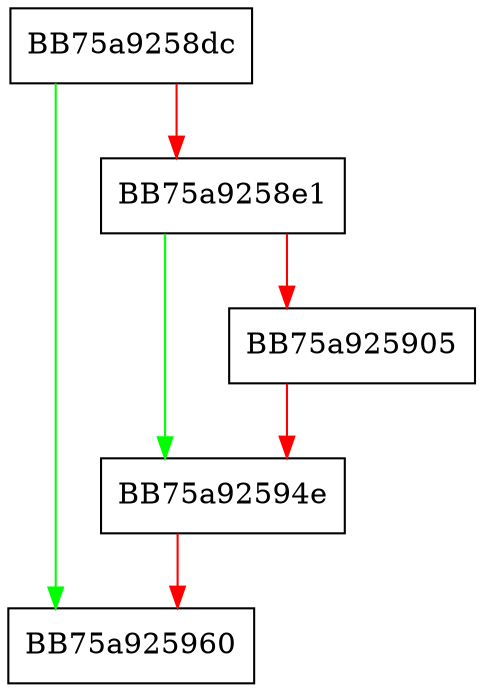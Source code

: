 digraph register_timer_callback {
  node [shape="box"];
  graph [splines=ortho];
  BB75a9258dc -> BB75a925960 [color="green"];
  BB75a9258dc -> BB75a9258e1 [color="red"];
  BB75a9258e1 -> BB75a92594e [color="green"];
  BB75a9258e1 -> BB75a925905 [color="red"];
  BB75a925905 -> BB75a92594e [color="red"];
  BB75a92594e -> BB75a925960 [color="red"];
}